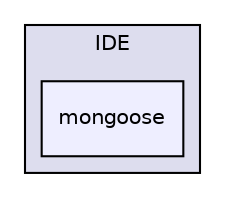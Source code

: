 digraph "mongoose" {
  compound=true
  node [ fontsize="10", fontname="Helvetica"];
  edge [ labelfontsize="10", labelfontname="Helvetica"];
  subgraph clusterdir_6f3cd2c75920bec611d94404f17cdb84 {
    graph [ bgcolor="#ddddee", pencolor="black", label="IDE" fontname="Helvetica", fontsize="10", URL="dir_6f3cd2c75920bec611d94404f17cdb84.html"]
  dir_d9bb14e8f8acd273cbed214f38edd285 [shape=box, label="mongoose", style="filled", fillcolor="#eeeeff", pencolor="black", URL="dir_d9bb14e8f8acd273cbed214f38edd285.html"];
  }
}

